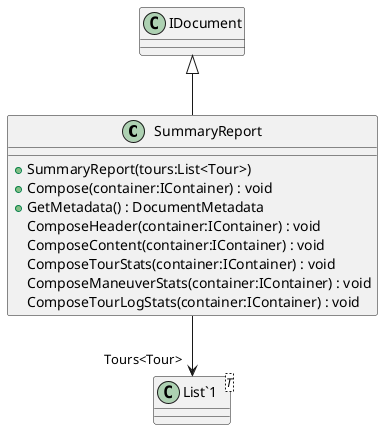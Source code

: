 @startuml
class SummaryReport {
    + SummaryReport(tours:List<Tour>)
    + Compose(container:IContainer) : void
    + GetMetadata() : DocumentMetadata
    ComposeHeader(container:IContainer) : void
    ComposeContent(container:IContainer) : void
    ComposeTourStats(container:IContainer) : void
    ComposeManeuverStats(container:IContainer) : void
    ComposeTourLogStats(container:IContainer) : void
}
class "List`1"<T> {
}
IDocument <|-- SummaryReport
SummaryReport --> "Tours<Tour>" "List`1"
@enduml
